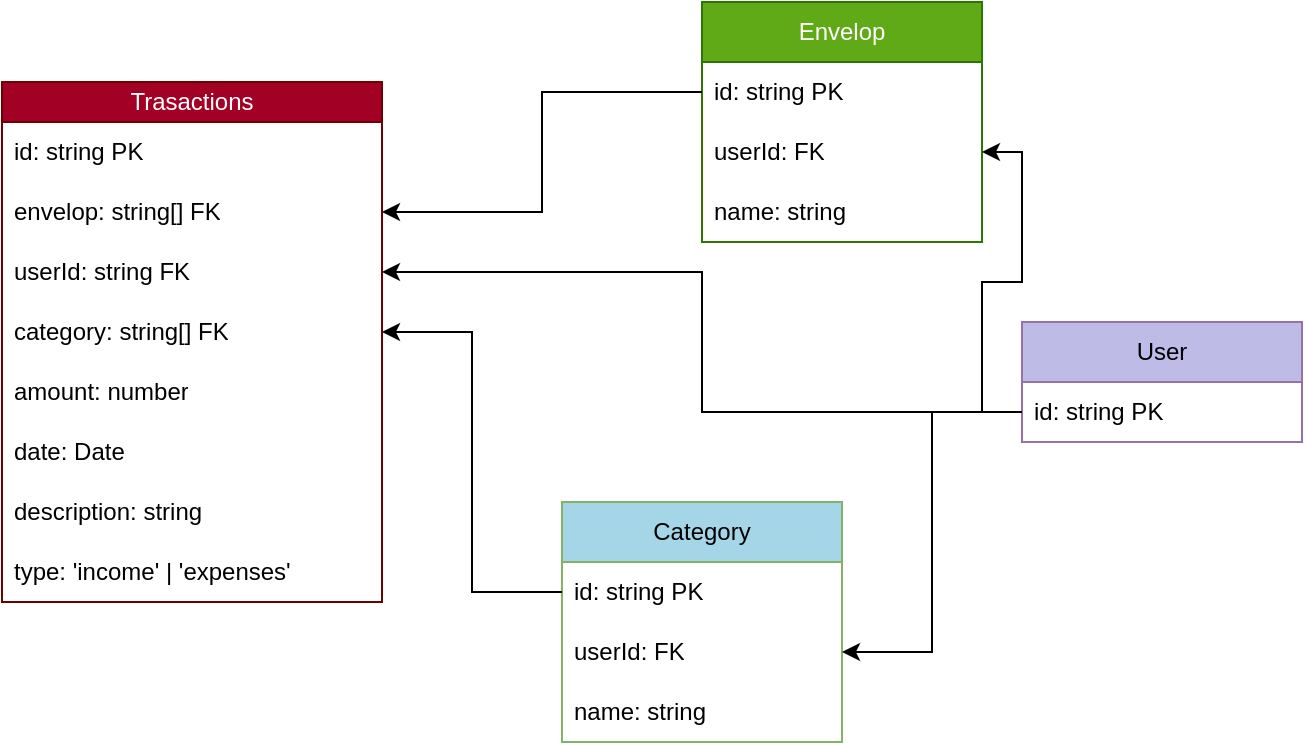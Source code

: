 <mxfile version="13.7.9" type="embed"><diagram id="Q3QN1jbFQyN6F8eo4CUU" name="Страница 1"><mxGraphModel dx="653" dy="460" grid="1" gridSize="10" guides="1" tooltips="1" connect="1" arrows="1" fold="1" page="1" pageScale="1" pageWidth="827" pageHeight="1169" math="0" shadow="0"><root><mxCell id="0"/><mxCell id="1" parent="0"/><mxCell id="7zCTIipYi7FR90v1prxV-13" value="Trasactions" style="swimlane;fontStyle=0;childLayout=stackLayout;horizontal=1;startSize=20;horizontalStack=0;resizeParent=1;resizeParentMax=0;resizeLast=0;collapsible=1;marginBottom=0;whiteSpace=wrap;html=1;fillColor=#a20025;strokeColor=#6F0000;fontColor=#ffffff;" parent="1" vertex="1"><mxGeometry x="100" y="170" width="190" height="260" as="geometry"/></mxCell><mxCell id="7zCTIipYi7FR90v1prxV-14" value="id: string PK" style="text;strokeColor=none;fillColor=none;align=left;verticalAlign=middle;spacingLeft=4;spacingRight=4;overflow=hidden;points=[[0,0.5],[1,0.5]];portConstraint=eastwest;rotatable=0;whiteSpace=wrap;html=1;" parent="7zCTIipYi7FR90v1prxV-13" vertex="1"><mxGeometry y="20" width="190" height="30" as="geometry"/></mxCell><mxCell id="7zCTIipYi7FR90v1prxV-17" value="envelop: string[] FK" style="text;strokeColor=none;fillColor=none;align=left;verticalAlign=middle;spacingLeft=4;spacingRight=4;overflow=hidden;points=[[0,0.5],[1,0.5]];portConstraint=eastwest;rotatable=0;whiteSpace=wrap;html=1;" parent="7zCTIipYi7FR90v1prxV-13" vertex="1"><mxGeometry y="50" width="190" height="30" as="geometry"/></mxCell><mxCell id="7zCTIipYi7FR90v1prxV-15" value="userId: string FK" style="text;strokeColor=none;fillColor=none;align=left;verticalAlign=middle;spacingLeft=4;spacingRight=4;overflow=hidden;points=[[0,0.5],[1,0.5]];portConstraint=eastwest;rotatable=0;whiteSpace=wrap;html=1;" parent="7zCTIipYi7FR90v1prxV-13" vertex="1"><mxGeometry y="80" width="190" height="30" as="geometry"/></mxCell><mxCell id="7zCTIipYi7FR90v1prxV-16" value="category: string[] FK" style="text;strokeColor=none;fillColor=none;align=left;verticalAlign=middle;spacingLeft=4;spacingRight=4;overflow=hidden;points=[[0,0.5],[1,0.5]];portConstraint=eastwest;rotatable=0;whiteSpace=wrap;html=1;" parent="7zCTIipYi7FR90v1prxV-13" vertex="1"><mxGeometry y="110" width="190" height="30" as="geometry"/></mxCell><mxCell id="7zCTIipYi7FR90v1prxV-18" value="amount: number" style="text;strokeColor=none;fillColor=none;align=left;verticalAlign=middle;spacingLeft=4;spacingRight=4;overflow=hidden;points=[[0,0.5],[1,0.5]];portConstraint=eastwest;rotatable=0;whiteSpace=wrap;html=1;" parent="7zCTIipYi7FR90v1prxV-13" vertex="1"><mxGeometry y="140" width="190" height="30" as="geometry"/></mxCell><mxCell id="7zCTIipYi7FR90v1prxV-19" value="date: Date" style="text;strokeColor=none;fillColor=none;align=left;verticalAlign=middle;spacingLeft=4;spacingRight=4;overflow=hidden;points=[[0,0.5],[1,0.5]];portConstraint=eastwest;rotatable=0;whiteSpace=wrap;html=1;" parent="7zCTIipYi7FR90v1prxV-13" vertex="1"><mxGeometry y="170" width="190" height="30" as="geometry"/></mxCell><mxCell id="7zCTIipYi7FR90v1prxV-29" value="description: string" style="text;strokeColor=none;fillColor=none;align=left;verticalAlign=middle;spacingLeft=4;spacingRight=4;overflow=hidden;points=[[0,0.5],[1,0.5]];portConstraint=eastwest;rotatable=0;whiteSpace=wrap;html=1;" parent="7zCTIipYi7FR90v1prxV-13" vertex="1"><mxGeometry y="200" width="190" height="30" as="geometry"/></mxCell><mxCell id="7zCTIipYi7FR90v1prxV-30" value="type: 'income' | 'expenses'" style="text;strokeColor=none;fillColor=none;align=left;verticalAlign=middle;spacingLeft=4;spacingRight=4;overflow=hidden;points=[[0,0.5],[1,0.5]];portConstraint=eastwest;rotatable=0;whiteSpace=wrap;html=1;" parent="7zCTIipYi7FR90v1prxV-13" vertex="1"><mxGeometry y="230" width="190" height="30" as="geometry"/></mxCell><mxCell id="7zCTIipYi7FR90v1prxV-32" value="Envelop" style="swimlane;fontStyle=0;childLayout=stackLayout;horizontal=1;startSize=30;horizontalStack=0;resizeParent=1;resizeParentMax=0;resizeLast=0;collapsible=1;marginBottom=0;whiteSpace=wrap;html=1;fillColor=#60a917;strokeColor=#2D7600;fontColor=#ffffff;" parent="1" vertex="1"><mxGeometry x="450" y="130" width="140" height="120" as="geometry"/></mxCell><mxCell id="7zCTIipYi7FR90v1prxV-33" value="id: string PK" style="text;strokeColor=none;fillColor=none;align=left;verticalAlign=middle;spacingLeft=4;spacingRight=4;overflow=hidden;points=[[0,0.5],[1,0.5]];portConstraint=eastwest;rotatable=0;whiteSpace=wrap;html=1;" parent="7zCTIipYi7FR90v1prxV-32" vertex="1"><mxGeometry y="30" width="140" height="30" as="geometry"/></mxCell><mxCell id="7zCTIipYi7FR90v1prxV-35" value="userId: FK" style="text;strokeColor=none;fillColor=none;align=left;verticalAlign=middle;spacingLeft=4;spacingRight=4;overflow=hidden;points=[[0,0.5],[1,0.5]];portConstraint=eastwest;rotatable=0;whiteSpace=wrap;html=1;" parent="7zCTIipYi7FR90v1prxV-32" vertex="1"><mxGeometry y="60" width="140" height="30" as="geometry"/></mxCell><mxCell id="4" value="name: string" style="text;strokeColor=none;fillColor=none;align=left;verticalAlign=middle;spacingLeft=4;spacingRight=4;overflow=hidden;points=[[0,0.5],[1,0.5]];portConstraint=eastwest;rotatable=0;whiteSpace=wrap;html=1;" vertex="1" parent="7zCTIipYi7FR90v1prxV-32"><mxGeometry y="90" width="140" height="30" as="geometry"/></mxCell><mxCell id="7zCTIipYi7FR90v1prxV-36" style="edgeStyle=orthogonalEdgeStyle;rounded=0;orthogonalLoop=1;jettySize=auto;html=1;entryX=1;entryY=0.5;entryDx=0;entryDy=0;" parent="1" source="7zCTIipYi7FR90v1prxV-33" target="7zCTIipYi7FR90v1prxV-17" edge="1"><mxGeometry relative="1" as="geometry"/></mxCell><mxCell id="7zCTIipYi7FR90v1prxV-37" value="User" style="swimlane;fontStyle=0;childLayout=stackLayout;horizontal=1;startSize=30;horizontalStack=0;resizeParent=1;resizeParentMax=0;resizeLast=0;collapsible=1;marginBottom=0;whiteSpace=wrap;html=1;strokeColor=#9673a6;fillColor=#BFBBE7;" parent="1" vertex="1"><mxGeometry x="610" y="290" width="140" height="60" as="geometry"/></mxCell><mxCell id="7zCTIipYi7FR90v1prxV-38" value="id: string PK" style="text;strokeColor=none;fillColor=none;align=left;verticalAlign=middle;spacingLeft=4;spacingRight=4;overflow=hidden;points=[[0,0.5],[1,0.5]];portConstraint=eastwest;rotatable=0;whiteSpace=wrap;html=1;" parent="7zCTIipYi7FR90v1prxV-37" vertex="1"><mxGeometry y="30" width="140" height="30" as="geometry"/></mxCell><mxCell id="7zCTIipYi7FR90v1prxV-41" style="edgeStyle=orthogonalEdgeStyle;rounded=0;orthogonalLoop=1;jettySize=auto;html=1;entryX=1;entryY=0.5;entryDx=0;entryDy=0;" parent="1" source="7zCTIipYi7FR90v1prxV-38" target="7zCTIipYi7FR90v1prxV-35" edge="1"><mxGeometry relative="1" as="geometry"/></mxCell><mxCell id="7zCTIipYi7FR90v1prxV-42" style="edgeStyle=orthogonalEdgeStyle;rounded=0;orthogonalLoop=1;jettySize=auto;html=1;entryX=1;entryY=0.5;entryDx=0;entryDy=0;" parent="1" source="7zCTIipYi7FR90v1prxV-38" target="7zCTIipYi7FR90v1prxV-15" edge="1"><mxGeometry relative="1" as="geometry"/></mxCell><mxCell id="7zCTIipYi7FR90v1prxV-43" value="Category" style="swimlane;fontStyle=0;childLayout=stackLayout;horizontal=1;startSize=30;horizontalStack=0;resizeParent=1;resizeParentMax=0;resizeLast=0;collapsible=1;marginBottom=0;whiteSpace=wrap;html=1;strokeColor=#82b366;fillColor=#A5D6E8;" parent="1" vertex="1"><mxGeometry x="380" y="380" width="140" height="120" as="geometry"/></mxCell><mxCell id="7zCTIipYi7FR90v1prxV-44" value="id: string PK" style="text;strokeColor=none;fillColor=none;align=left;verticalAlign=middle;spacingLeft=4;spacingRight=4;overflow=hidden;points=[[0,0.5],[1,0.5]];portConstraint=eastwest;rotatable=0;whiteSpace=wrap;html=1;" parent="7zCTIipYi7FR90v1prxV-43" vertex="1"><mxGeometry y="30" width="140" height="30" as="geometry"/></mxCell><mxCell id="7zCTIipYi7FR90v1prxV-45" value="userId: FK" style="text;strokeColor=none;fillColor=none;align=left;verticalAlign=middle;spacingLeft=4;spacingRight=4;overflow=hidden;points=[[0,0.5],[1,0.5]];portConstraint=eastwest;rotatable=0;whiteSpace=wrap;html=1;" parent="7zCTIipYi7FR90v1prxV-43" vertex="1"><mxGeometry y="60" width="140" height="30" as="geometry"/></mxCell><mxCell id="7zCTIipYi7FR90v1prxV-46" value="name: string" style="text;strokeColor=none;fillColor=none;align=left;verticalAlign=middle;spacingLeft=4;spacingRight=4;overflow=hidden;points=[[0,0.5],[1,0.5]];portConstraint=eastwest;rotatable=0;whiteSpace=wrap;html=1;" parent="7zCTIipYi7FR90v1prxV-43" vertex="1"><mxGeometry y="90" width="140" height="30" as="geometry"/></mxCell><mxCell id="7zCTIipYi7FR90v1prxV-47" style="edgeStyle=orthogonalEdgeStyle;rounded=0;orthogonalLoop=1;jettySize=auto;html=1;entryX=1;entryY=0.5;entryDx=0;entryDy=0;" parent="1" source="7zCTIipYi7FR90v1prxV-44" target="7zCTIipYi7FR90v1prxV-16" edge="1"><mxGeometry relative="1" as="geometry"/></mxCell><mxCell id="7zCTIipYi7FR90v1prxV-48" style="edgeStyle=orthogonalEdgeStyle;rounded=0;orthogonalLoop=1;jettySize=auto;html=1;entryX=1;entryY=0.5;entryDx=0;entryDy=0;" parent="1" source="7zCTIipYi7FR90v1prxV-38" target="7zCTIipYi7FR90v1prxV-45" edge="1"><mxGeometry relative="1" as="geometry"/></mxCell></root></mxGraphModel></diagram></mxfile>